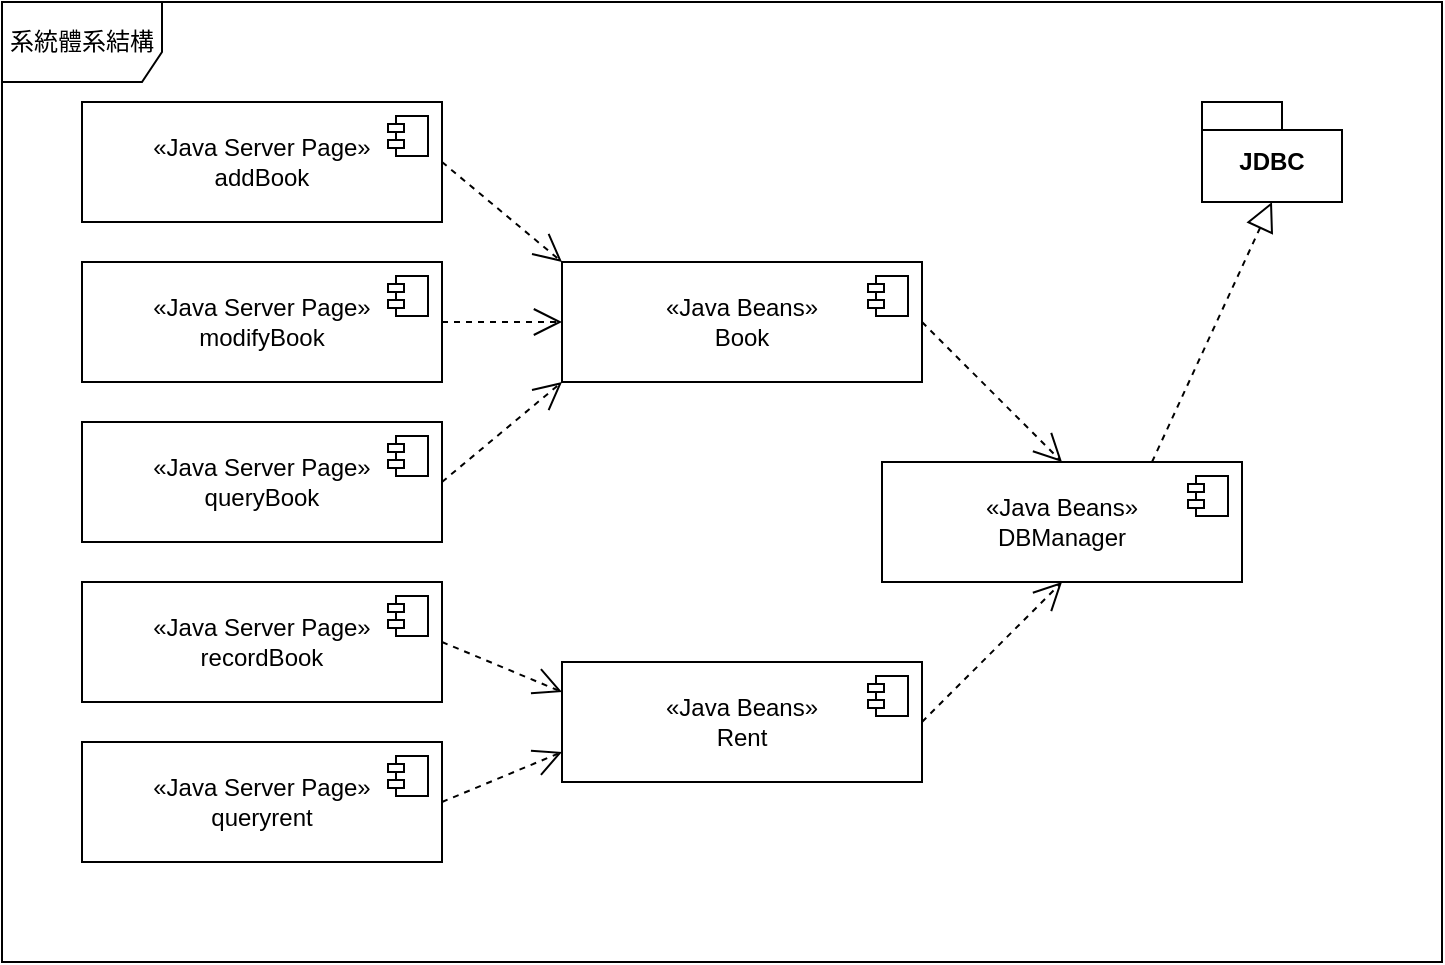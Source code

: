 <mxfile version="22.0.7" type="github">
  <diagram name="第 1 页" id="B6m6dbkBmQT-ahuXmPjY">
    <mxGraphModel dx="862" dy="429" grid="1" gridSize="10" guides="1" tooltips="1" connect="1" arrows="1" fold="1" page="1" pageScale="1" pageWidth="827" pageHeight="1169" math="0" shadow="0">
      <root>
        <mxCell id="0" />
        <mxCell id="1" parent="0" />
        <mxCell id="SuSB0mW6HSkaDCHEBQPA-4" value="«Java Server Page»&lt;br&gt;addBook" style="html=1;dropTarget=0;whiteSpace=wrap;" vertex="1" parent="1">
          <mxGeometry x="80" y="90" width="180" height="60" as="geometry" />
        </mxCell>
        <mxCell id="SuSB0mW6HSkaDCHEBQPA-5" value="" style="shape=module;jettyWidth=8;jettyHeight=4;" vertex="1" parent="SuSB0mW6HSkaDCHEBQPA-4">
          <mxGeometry x="1" width="20" height="20" relative="1" as="geometry">
            <mxPoint x="-27" y="7" as="offset" />
          </mxGeometry>
        </mxCell>
        <mxCell id="SuSB0mW6HSkaDCHEBQPA-6" value="系統體系結構" style="shape=umlFrame;whiteSpace=wrap;html=1;pointerEvents=0;width=80;height=40;" vertex="1" parent="1">
          <mxGeometry x="40" y="40" width="720" height="480" as="geometry" />
        </mxCell>
        <mxCell id="SuSB0mW6HSkaDCHEBQPA-7" value="«Java Server Page»&lt;br&gt;modifyBook" style="html=1;dropTarget=0;whiteSpace=wrap;" vertex="1" parent="1">
          <mxGeometry x="80" y="170" width="180" height="60" as="geometry" />
        </mxCell>
        <mxCell id="SuSB0mW6HSkaDCHEBQPA-8" value="" style="shape=module;jettyWidth=8;jettyHeight=4;" vertex="1" parent="SuSB0mW6HSkaDCHEBQPA-7">
          <mxGeometry x="1" width="20" height="20" relative="1" as="geometry">
            <mxPoint x="-27" y="7" as="offset" />
          </mxGeometry>
        </mxCell>
        <mxCell id="SuSB0mW6HSkaDCHEBQPA-9" value="«Java Server Page»&lt;br&gt;queryBook" style="html=1;dropTarget=0;whiteSpace=wrap;" vertex="1" parent="1">
          <mxGeometry x="80" y="250" width="180" height="60" as="geometry" />
        </mxCell>
        <mxCell id="SuSB0mW6HSkaDCHEBQPA-10" value="" style="shape=module;jettyWidth=8;jettyHeight=4;" vertex="1" parent="SuSB0mW6HSkaDCHEBQPA-9">
          <mxGeometry x="1" width="20" height="20" relative="1" as="geometry">
            <mxPoint x="-27" y="7" as="offset" />
          </mxGeometry>
        </mxCell>
        <mxCell id="SuSB0mW6HSkaDCHEBQPA-11" value="«Java Server Page»&lt;br&gt;recordBook" style="html=1;dropTarget=0;whiteSpace=wrap;" vertex="1" parent="1">
          <mxGeometry x="80" y="330" width="180" height="60" as="geometry" />
        </mxCell>
        <mxCell id="SuSB0mW6HSkaDCHEBQPA-12" value="" style="shape=module;jettyWidth=8;jettyHeight=4;" vertex="1" parent="SuSB0mW6HSkaDCHEBQPA-11">
          <mxGeometry x="1" width="20" height="20" relative="1" as="geometry">
            <mxPoint x="-27" y="7" as="offset" />
          </mxGeometry>
        </mxCell>
        <mxCell id="SuSB0mW6HSkaDCHEBQPA-13" value="«Java Server Page»&lt;br&gt;queryrent" style="html=1;dropTarget=0;whiteSpace=wrap;" vertex="1" parent="1">
          <mxGeometry x="80" y="410" width="180" height="60" as="geometry" />
        </mxCell>
        <mxCell id="SuSB0mW6HSkaDCHEBQPA-14" value="" style="shape=module;jettyWidth=8;jettyHeight=4;" vertex="1" parent="SuSB0mW6HSkaDCHEBQPA-13">
          <mxGeometry x="1" width="20" height="20" relative="1" as="geometry">
            <mxPoint x="-27" y="7" as="offset" />
          </mxGeometry>
        </mxCell>
        <mxCell id="SuSB0mW6HSkaDCHEBQPA-15" value="«Java Beans»&lt;br&gt;Book" style="html=1;dropTarget=0;whiteSpace=wrap;" vertex="1" parent="1">
          <mxGeometry x="320" y="170" width="180" height="60" as="geometry" />
        </mxCell>
        <mxCell id="SuSB0mW6HSkaDCHEBQPA-16" value="" style="shape=module;jettyWidth=8;jettyHeight=4;" vertex="1" parent="SuSB0mW6HSkaDCHEBQPA-15">
          <mxGeometry x="1" width="20" height="20" relative="1" as="geometry">
            <mxPoint x="-27" y="7" as="offset" />
          </mxGeometry>
        </mxCell>
        <mxCell id="SuSB0mW6HSkaDCHEBQPA-17" value="«Java Beans»&lt;br&gt;Rent" style="html=1;dropTarget=0;whiteSpace=wrap;" vertex="1" parent="1">
          <mxGeometry x="320" y="370" width="180" height="60" as="geometry" />
        </mxCell>
        <mxCell id="SuSB0mW6HSkaDCHEBQPA-18" value="" style="shape=module;jettyWidth=8;jettyHeight=4;" vertex="1" parent="SuSB0mW6HSkaDCHEBQPA-17">
          <mxGeometry x="1" width="20" height="20" relative="1" as="geometry">
            <mxPoint x="-27" y="7" as="offset" />
          </mxGeometry>
        </mxCell>
        <mxCell id="SuSB0mW6HSkaDCHEBQPA-19" value="«Java Beans»&lt;br&gt;DBManager" style="html=1;dropTarget=0;whiteSpace=wrap;" vertex="1" parent="1">
          <mxGeometry x="480" y="270" width="180" height="60" as="geometry" />
        </mxCell>
        <mxCell id="SuSB0mW6HSkaDCHEBQPA-20" value="" style="shape=module;jettyWidth=8;jettyHeight=4;" vertex="1" parent="SuSB0mW6HSkaDCHEBQPA-19">
          <mxGeometry x="1" width="20" height="20" relative="1" as="geometry">
            <mxPoint x="-27" y="7" as="offset" />
          </mxGeometry>
        </mxCell>
        <mxCell id="SuSB0mW6HSkaDCHEBQPA-21" value="JDBC" style="shape=folder;fontStyle=1;spacingTop=10;tabWidth=40;tabHeight=14;tabPosition=left;html=1;whiteSpace=wrap;" vertex="1" parent="1">
          <mxGeometry x="640" y="90" width="70" height="50" as="geometry" />
        </mxCell>
        <mxCell id="SuSB0mW6HSkaDCHEBQPA-25" value="" style="endArrow=open;endSize=12;dashed=1;html=1;rounded=0;exitX=1;exitY=0.5;exitDx=0;exitDy=0;entryX=0;entryY=0;entryDx=0;entryDy=0;" edge="1" parent="1" source="SuSB0mW6HSkaDCHEBQPA-4" target="SuSB0mW6HSkaDCHEBQPA-15">
          <mxGeometry x="-0.213" y="26" width="160" relative="1" as="geometry">
            <mxPoint x="330" y="190" as="sourcePoint" />
            <mxPoint x="490" y="190" as="targetPoint" />
            <mxPoint as="offset" />
          </mxGeometry>
        </mxCell>
        <mxCell id="SuSB0mW6HSkaDCHEBQPA-26" value="" style="endArrow=open;endSize=12;dashed=1;html=1;rounded=0;exitX=1;exitY=0.5;exitDx=0;exitDy=0;entryX=0;entryY=0.5;entryDx=0;entryDy=0;" edge="1" parent="1" source="SuSB0mW6HSkaDCHEBQPA-7" target="SuSB0mW6HSkaDCHEBQPA-15">
          <mxGeometry x="-0.213" y="26" width="160" relative="1" as="geometry">
            <mxPoint x="270" y="130" as="sourcePoint" />
            <mxPoint x="330" y="180" as="targetPoint" />
            <mxPoint as="offset" />
          </mxGeometry>
        </mxCell>
        <mxCell id="SuSB0mW6HSkaDCHEBQPA-27" value="" style="endArrow=open;endSize=12;dashed=1;html=1;rounded=0;exitX=1;exitY=0.5;exitDx=0;exitDy=0;entryX=0;entryY=1;entryDx=0;entryDy=0;" edge="1" parent="1" source="SuSB0mW6HSkaDCHEBQPA-9" target="SuSB0mW6HSkaDCHEBQPA-15">
          <mxGeometry x="-0.213" y="26" width="160" relative="1" as="geometry">
            <mxPoint x="270" y="210" as="sourcePoint" />
            <mxPoint x="330" y="210" as="targetPoint" />
            <mxPoint as="offset" />
          </mxGeometry>
        </mxCell>
        <mxCell id="SuSB0mW6HSkaDCHEBQPA-29" value="" style="endArrow=open;endSize=12;dashed=1;html=1;rounded=0;exitX=1;exitY=0.5;exitDx=0;exitDy=0;entryX=0;entryY=0.25;entryDx=0;entryDy=0;" edge="1" parent="1" source="SuSB0mW6HSkaDCHEBQPA-11" target="SuSB0mW6HSkaDCHEBQPA-17">
          <mxGeometry x="-0.213" y="26" width="160" relative="1" as="geometry">
            <mxPoint x="270" y="290" as="sourcePoint" />
            <mxPoint x="330" y="240" as="targetPoint" />
            <mxPoint as="offset" />
          </mxGeometry>
        </mxCell>
        <mxCell id="SuSB0mW6HSkaDCHEBQPA-30" value="" style="endArrow=open;endSize=12;dashed=1;html=1;rounded=0;exitX=1;exitY=0.5;exitDx=0;exitDy=0;entryX=0;entryY=0.75;entryDx=0;entryDy=0;" edge="1" parent="1" source="SuSB0mW6HSkaDCHEBQPA-13" target="SuSB0mW6HSkaDCHEBQPA-17">
          <mxGeometry x="-0.213" y="26" width="160" relative="1" as="geometry">
            <mxPoint x="270" y="370" as="sourcePoint" />
            <mxPoint x="330" y="395" as="targetPoint" />
            <mxPoint as="offset" />
          </mxGeometry>
        </mxCell>
        <mxCell id="SuSB0mW6HSkaDCHEBQPA-31" value="" style="endArrow=open;endSize=12;dashed=1;html=1;rounded=0;exitX=1;exitY=0.5;exitDx=0;exitDy=0;entryX=0.5;entryY=0;entryDx=0;entryDy=0;" edge="1" parent="1" source="SuSB0mW6HSkaDCHEBQPA-15" target="SuSB0mW6HSkaDCHEBQPA-19">
          <mxGeometry x="-0.213" y="26" width="160" relative="1" as="geometry">
            <mxPoint x="270" y="370" as="sourcePoint" />
            <mxPoint x="330" y="395" as="targetPoint" />
            <mxPoint as="offset" />
          </mxGeometry>
        </mxCell>
        <mxCell id="SuSB0mW6HSkaDCHEBQPA-32" value="" style="endArrow=open;endSize=12;dashed=1;html=1;rounded=0;exitX=1;exitY=0.5;exitDx=0;exitDy=0;entryX=0.5;entryY=1;entryDx=0;entryDy=0;" edge="1" parent="1" source="SuSB0mW6HSkaDCHEBQPA-17" target="SuSB0mW6HSkaDCHEBQPA-19">
          <mxGeometry x="-0.213" y="26" width="160" relative="1" as="geometry">
            <mxPoint x="510" y="210" as="sourcePoint" />
            <mxPoint x="559" y="280" as="targetPoint" />
            <mxPoint as="offset" />
          </mxGeometry>
        </mxCell>
        <mxCell id="SuSB0mW6HSkaDCHEBQPA-33" value="" style="endArrow=block;dashed=1;endFill=0;endSize=12;html=1;rounded=0;entryX=0.5;entryY=1;entryDx=0;entryDy=0;entryPerimeter=0;exitX=0.75;exitY=0;exitDx=0;exitDy=0;" edge="1" parent="1" source="SuSB0mW6HSkaDCHEBQPA-19" target="SuSB0mW6HSkaDCHEBQPA-21">
          <mxGeometry width="160" relative="1" as="geometry">
            <mxPoint x="330" y="390" as="sourcePoint" />
            <mxPoint x="490" y="390" as="targetPoint" />
          </mxGeometry>
        </mxCell>
      </root>
    </mxGraphModel>
  </diagram>
</mxfile>
